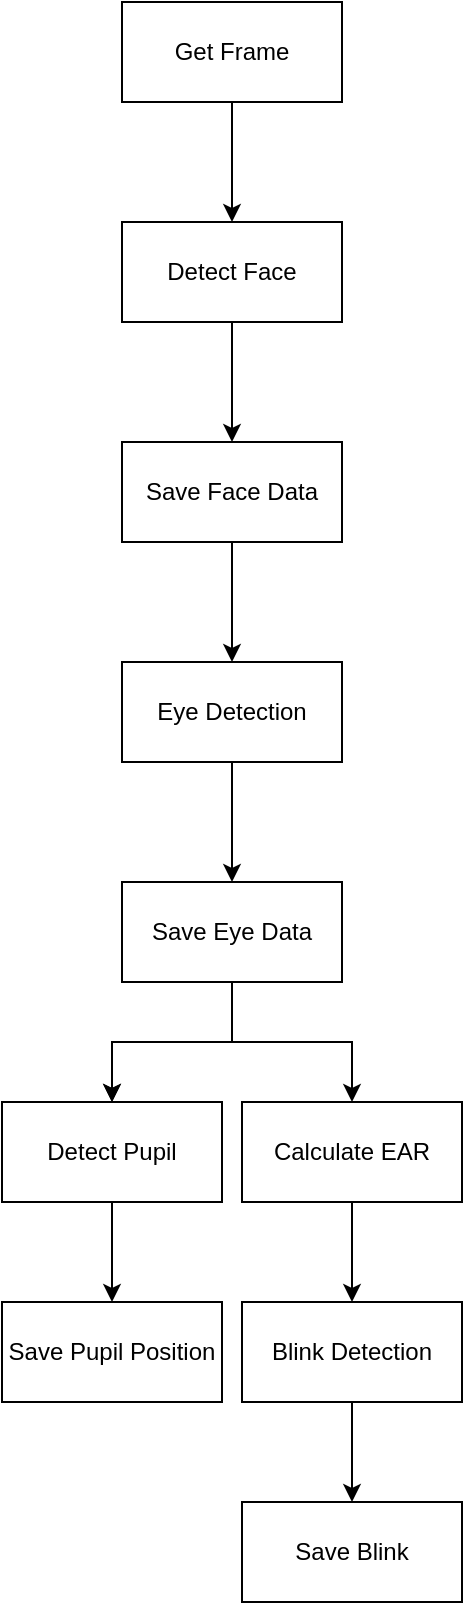 <mxfile version="26.0.2">
  <diagram name="Page-1" id="fSzne5FeyF9v7aUbRhjU">
    <mxGraphModel dx="555" dy="336" grid="1" gridSize="10" guides="1" tooltips="1" connect="1" arrows="1" fold="1" page="1" pageScale="1" pageWidth="850" pageHeight="1100" math="0" shadow="0">
      <root>
        <mxCell id="0" />
        <mxCell id="1" parent="0" />
        <mxCell id="f8GiJkTL6AcmwSYEIjCt-4" value="" style="edgeStyle=orthogonalEdgeStyle;rounded=0;orthogonalLoop=1;jettySize=auto;html=1;" edge="1" parent="1" source="f8GiJkTL6AcmwSYEIjCt-1" target="f8GiJkTL6AcmwSYEIjCt-3">
          <mxGeometry relative="1" as="geometry" />
        </mxCell>
        <mxCell id="f8GiJkTL6AcmwSYEIjCt-1" value="Get Frame" style="html=1;whiteSpace=wrap;" vertex="1" parent="1">
          <mxGeometry x="200" y="20" width="110" height="50" as="geometry" />
        </mxCell>
        <mxCell id="f8GiJkTL6AcmwSYEIjCt-9" value="" style="edgeStyle=orthogonalEdgeStyle;rounded=0;orthogonalLoop=1;jettySize=auto;html=1;" edge="1" parent="1" source="f8GiJkTL6AcmwSYEIjCt-3" target="f8GiJkTL6AcmwSYEIjCt-8">
          <mxGeometry relative="1" as="geometry" />
        </mxCell>
        <mxCell id="f8GiJkTL6AcmwSYEIjCt-3" value="Detect Face" style="html=1;whiteSpace=wrap;" vertex="1" parent="1">
          <mxGeometry x="200" y="130" width="110" height="50" as="geometry" />
        </mxCell>
        <mxCell id="f8GiJkTL6AcmwSYEIjCt-11" value="" style="edgeStyle=orthogonalEdgeStyle;rounded=0;orthogonalLoop=1;jettySize=auto;html=1;" edge="1" parent="1" source="f8GiJkTL6AcmwSYEIjCt-8" target="f8GiJkTL6AcmwSYEIjCt-10">
          <mxGeometry relative="1" as="geometry" />
        </mxCell>
        <mxCell id="f8GiJkTL6AcmwSYEIjCt-8" value="Save Face Data" style="html=1;whiteSpace=wrap;" vertex="1" parent="1">
          <mxGeometry x="200" y="240" width="110" height="50" as="geometry" />
        </mxCell>
        <mxCell id="f8GiJkTL6AcmwSYEIjCt-13" value="" style="edgeStyle=orthogonalEdgeStyle;rounded=0;orthogonalLoop=1;jettySize=auto;html=1;" edge="1" parent="1" source="f8GiJkTL6AcmwSYEIjCt-10" target="f8GiJkTL6AcmwSYEIjCt-12">
          <mxGeometry relative="1" as="geometry" />
        </mxCell>
        <mxCell id="f8GiJkTL6AcmwSYEIjCt-10" value="Eye Detection" style="html=1;whiteSpace=wrap;" vertex="1" parent="1">
          <mxGeometry x="200" y="350" width="110" height="50" as="geometry" />
        </mxCell>
        <mxCell id="f8GiJkTL6AcmwSYEIjCt-15" value="" style="edgeStyle=orthogonalEdgeStyle;rounded=0;orthogonalLoop=1;jettySize=auto;html=1;" edge="1" parent="1" source="f8GiJkTL6AcmwSYEIjCt-12" target="f8GiJkTL6AcmwSYEIjCt-14">
          <mxGeometry relative="1" as="geometry" />
        </mxCell>
        <mxCell id="f8GiJkTL6AcmwSYEIjCt-16" value="" style="edgeStyle=orthogonalEdgeStyle;rounded=0;orthogonalLoop=1;jettySize=auto;html=1;" edge="1" parent="1" source="f8GiJkTL6AcmwSYEIjCt-12" target="f8GiJkTL6AcmwSYEIjCt-14">
          <mxGeometry relative="1" as="geometry" />
        </mxCell>
        <mxCell id="f8GiJkTL6AcmwSYEIjCt-12" value="Save Eye Data" style="html=1;whiteSpace=wrap;" vertex="1" parent="1">
          <mxGeometry x="200" y="460" width="110" height="50" as="geometry" />
        </mxCell>
        <mxCell id="f8GiJkTL6AcmwSYEIjCt-22" value="" style="edgeStyle=orthogonalEdgeStyle;rounded=0;orthogonalLoop=1;jettySize=auto;html=1;" edge="1" parent="1" source="f8GiJkTL6AcmwSYEIjCt-14" target="f8GiJkTL6AcmwSYEIjCt-21">
          <mxGeometry relative="1" as="geometry" />
        </mxCell>
        <mxCell id="f8GiJkTL6AcmwSYEIjCt-14" value="Detect Pupil" style="html=1;whiteSpace=wrap;" vertex="1" parent="1">
          <mxGeometry x="140" y="570" width="110" height="50" as="geometry" />
        </mxCell>
        <mxCell id="f8GiJkTL6AcmwSYEIjCt-18" value="" style="edgeStyle=orthogonalEdgeStyle;rounded=0;orthogonalLoop=1;jettySize=auto;html=1;endArrow=none;endFill=0;startArrow=classic;startFill=1;" edge="1" parent="1" source="f8GiJkTL6AcmwSYEIjCt-17" target="f8GiJkTL6AcmwSYEIjCt-12">
          <mxGeometry relative="1" as="geometry" />
        </mxCell>
        <mxCell id="f8GiJkTL6AcmwSYEIjCt-24" value="" style="edgeStyle=orthogonalEdgeStyle;rounded=0;orthogonalLoop=1;jettySize=auto;html=1;" edge="1" parent="1" source="f8GiJkTL6AcmwSYEIjCt-17" target="f8GiJkTL6AcmwSYEIjCt-23">
          <mxGeometry relative="1" as="geometry" />
        </mxCell>
        <mxCell id="f8GiJkTL6AcmwSYEIjCt-17" value="Calculate EAR" style="html=1;whiteSpace=wrap;" vertex="1" parent="1">
          <mxGeometry x="260" y="570" width="110" height="50" as="geometry" />
        </mxCell>
        <mxCell id="f8GiJkTL6AcmwSYEIjCt-21" value="Save Pupil Position" style="html=1;whiteSpace=wrap;" vertex="1" parent="1">
          <mxGeometry x="140" y="670" width="110" height="50" as="geometry" />
        </mxCell>
        <mxCell id="f8GiJkTL6AcmwSYEIjCt-26" value="" style="edgeStyle=orthogonalEdgeStyle;rounded=0;orthogonalLoop=1;jettySize=auto;html=1;" edge="1" parent="1" source="f8GiJkTL6AcmwSYEIjCt-23" target="f8GiJkTL6AcmwSYEIjCt-25">
          <mxGeometry relative="1" as="geometry" />
        </mxCell>
        <mxCell id="f8GiJkTL6AcmwSYEIjCt-23" value="Blink Detection" style="html=1;whiteSpace=wrap;" vertex="1" parent="1">
          <mxGeometry x="260" y="670" width="110" height="50" as="geometry" />
        </mxCell>
        <mxCell id="f8GiJkTL6AcmwSYEIjCt-25" value="&lt;div&gt;Save Blink&lt;/div&gt;" style="html=1;whiteSpace=wrap;" vertex="1" parent="1">
          <mxGeometry x="260" y="770" width="110" height="50" as="geometry" />
        </mxCell>
      </root>
    </mxGraphModel>
  </diagram>
</mxfile>

